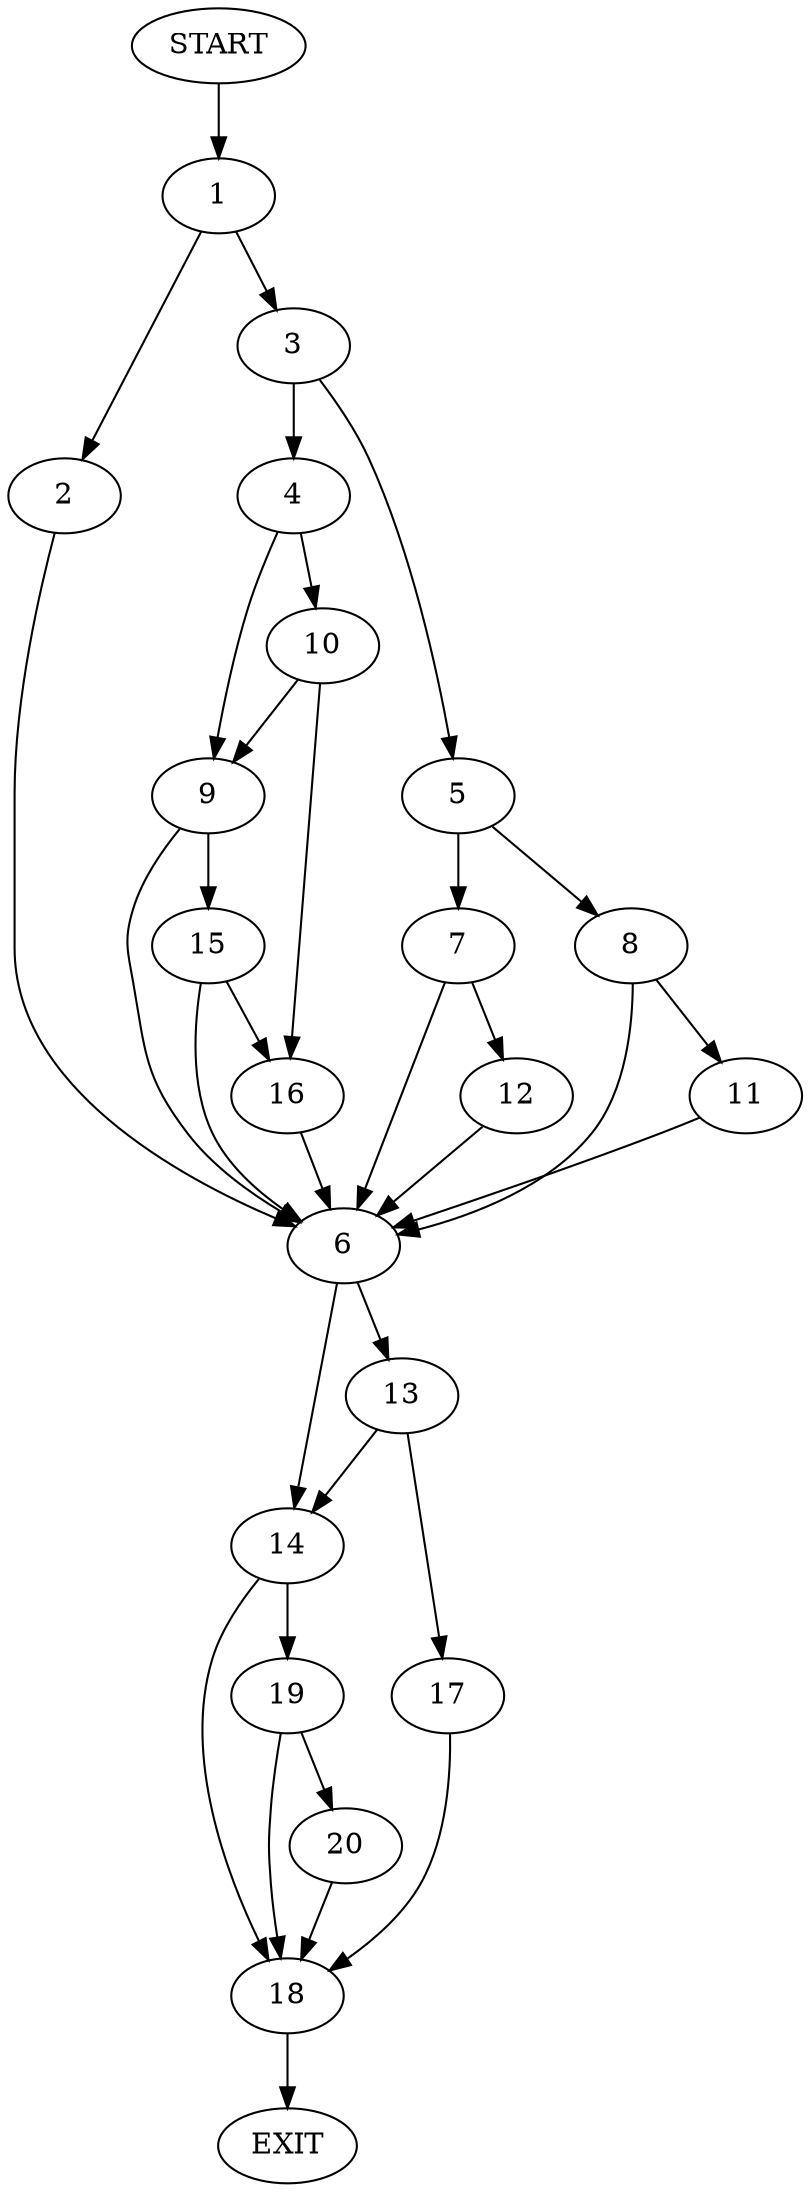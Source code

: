 digraph {
0 [label="START"]
21 [label="EXIT"]
0 -> 1
1 -> 2
1 -> 3
3 -> 4
3 -> 5
2 -> 6
5 -> 7
5 -> 8
4 -> 9
4 -> 10
8 -> 6
8 -> 11
7 -> 6
7 -> 12
6 -> 13
6 -> 14
12 -> 6
11 -> 6
9 -> 6
9 -> 15
10 -> 9
10 -> 16
16 -> 6
15 -> 6
15 -> 16
13 -> 14
13 -> 17
14 -> 18
14 -> 19
17 -> 18
18 -> 21
19 -> 20
19 -> 18
20 -> 18
}
